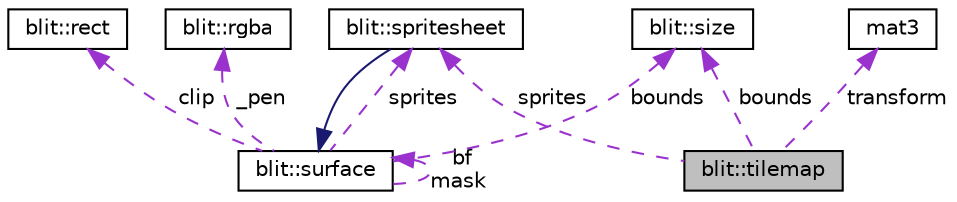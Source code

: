 digraph "blit::tilemap"
{
  edge [fontname="Helvetica",fontsize="10",labelfontname="Helvetica",labelfontsize="10"];
  node [fontname="Helvetica",fontsize="10",shape=record];
  Node1 [label="blit::tilemap",height=0.2,width=0.4,color="black", fillcolor="grey75", style="filled", fontcolor="black"];
  Node2 -> Node1 [dir="back",color="darkorchid3",fontsize="10",style="dashed",label=" sprites" ,fontname="Helvetica"];
  Node2 [label="blit::spritesheet",height=0.2,width=0.4,color="black", fillcolor="white", style="filled",URL="$structblit_1_1spritesheet.html"];
  Node3 -> Node2 [dir="back",color="midnightblue",fontsize="10",style="solid",fontname="Helvetica"];
  Node3 [label="blit::surface",height=0.2,width=0.4,color="black", fillcolor="white", style="filled",URL="$structblit_1_1surface.html"];
  Node4 -> Node3 [dir="back",color="darkorchid3",fontsize="10",style="dashed",label=" clip" ,fontname="Helvetica"];
  Node4 [label="blit::rect",height=0.2,width=0.4,color="black", fillcolor="white", style="filled",URL="$structblit_1_1rect.html"];
  Node3 -> Node3 [dir="back",color="darkorchid3",fontsize="10",style="dashed",label=" bf\nmask" ,fontname="Helvetica"];
  Node2 -> Node3 [dir="back",color="darkorchid3",fontsize="10",style="dashed",label=" sprites" ,fontname="Helvetica"];
  Node5 -> Node3 [dir="back",color="darkorchid3",fontsize="10",style="dashed",label=" _pen" ,fontname="Helvetica"];
  Node5 [label="blit::rgba",height=0.2,width=0.4,color="black", fillcolor="white", style="filled",URL="$structblit_1_1rgba.html"];
  Node6 -> Node3 [dir="back",color="darkorchid3",fontsize="10",style="dashed",label=" bounds" ,fontname="Helvetica"];
  Node6 [label="blit::size",height=0.2,width=0.4,color="black", fillcolor="white", style="filled",URL="$structblit_1_1size.html"];
  Node7 -> Node1 [dir="back",color="darkorchid3",fontsize="10",style="dashed",label=" transform" ,fontname="Helvetica"];
  Node7 [label="mat3",height=0.2,width=0.4,color="black", fillcolor="white", style="filled",URL="$structmat3.html"];
  Node6 -> Node1 [dir="back",color="darkorchid3",fontsize="10",style="dashed",label=" bounds" ,fontname="Helvetica"];
}
